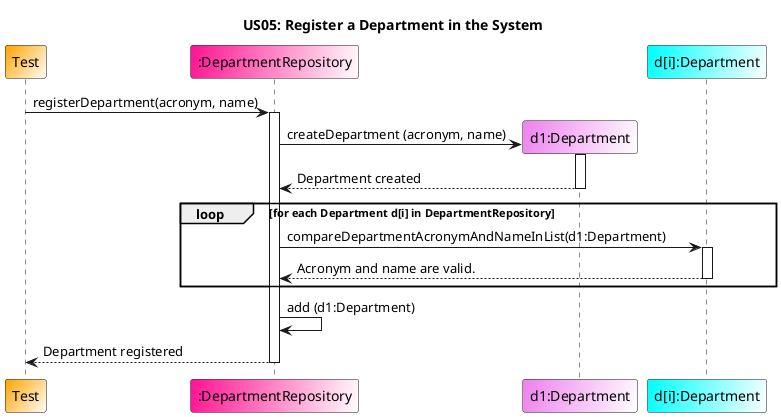 @startuml

title US05: Register a Department in the System

participant "Test" as Test #Orange/White
participant ":DepartmentRepository" as DepartmentRepository #DeepPink/White
participant "d1:Department" as Department #Violet/White
participant "d[i]:Department" as Departmenti #Cyan/White

Test -> DepartmentRepository: registerDepartment(acronym, name)
activate DepartmentRepository

DepartmentRepository -> Department **: createDepartment (acronym, name)
activate Department
Department --> DepartmentRepository: Department created

deactivate Department


loop for each Department d[i] in DepartmentRepository
DepartmentRepository -> Departmenti: compareDepartmentAcronymAndNameInList(d1:Department)
activate Departmenti
Departmenti --> DepartmentRepository: Acronym and name are valid.
deactivate Departmenti
end


DepartmentRepository -> DepartmentRepository: add (d1:Department)

DepartmentRepository --> Test: Department registered
deactivate DepartmentRepository

@enduml